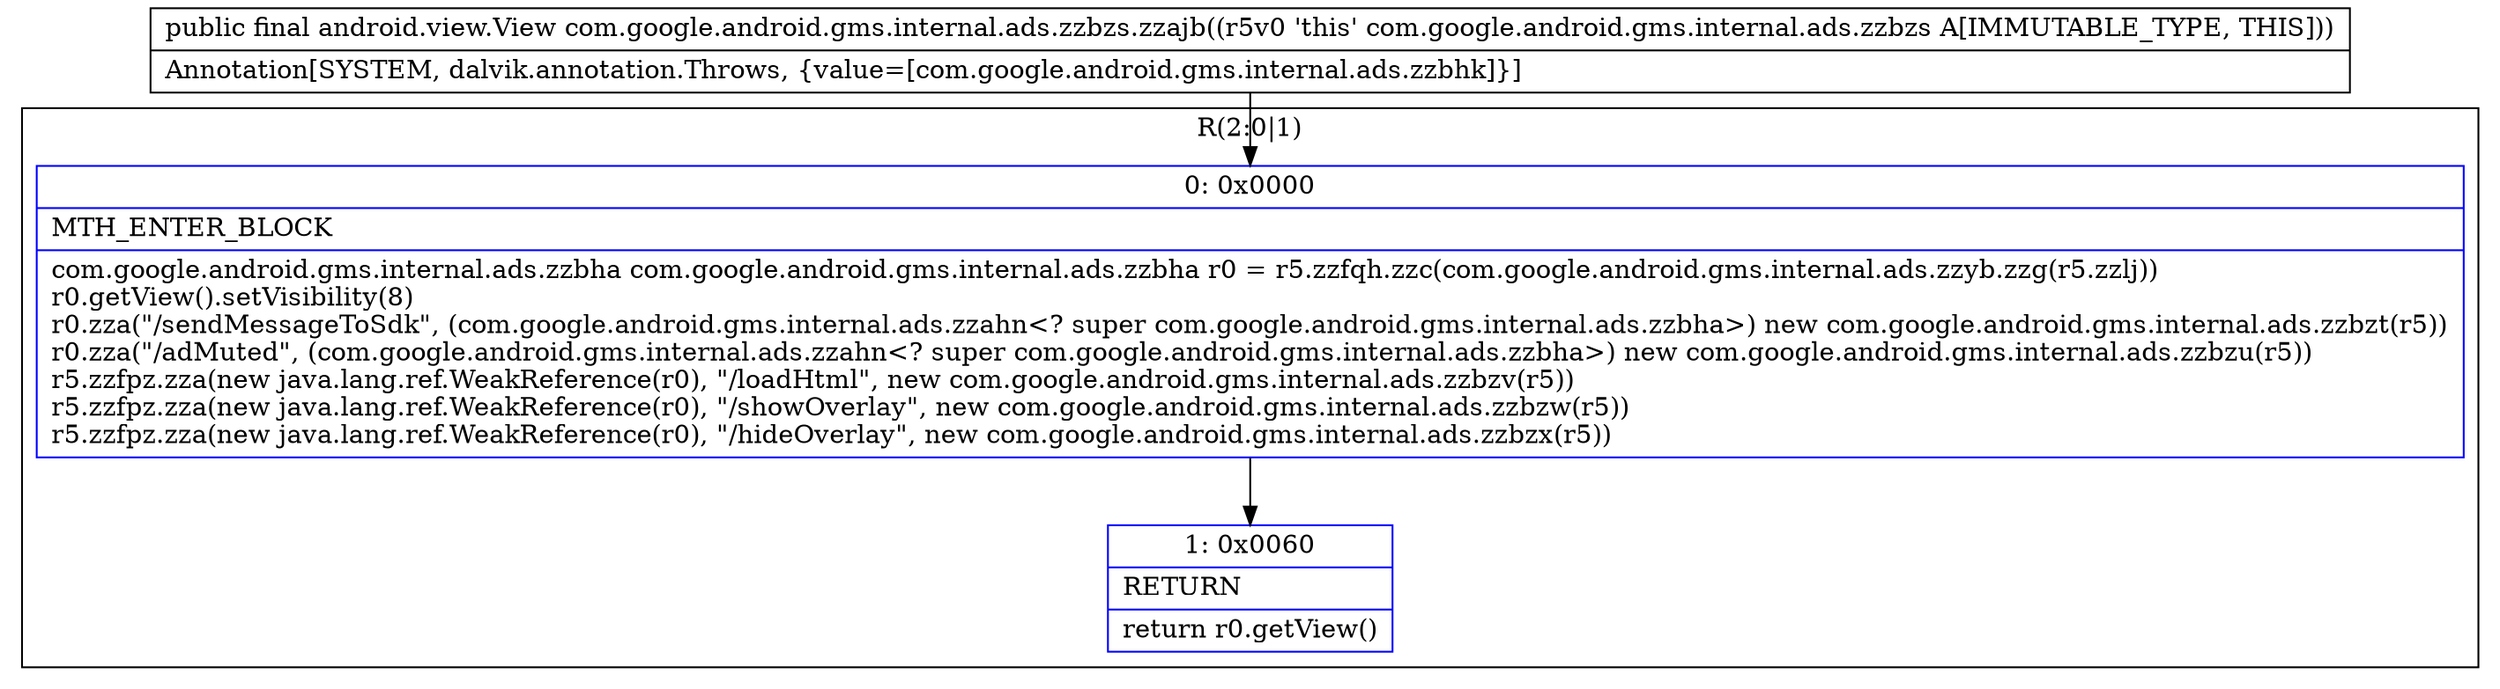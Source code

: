 digraph "CFG forcom.google.android.gms.internal.ads.zzbzs.zzajb()Landroid\/view\/View;" {
subgraph cluster_Region_281995968 {
label = "R(2:0|1)";
node [shape=record,color=blue];
Node_0 [shape=record,label="{0\:\ 0x0000|MTH_ENTER_BLOCK\l|com.google.android.gms.internal.ads.zzbha com.google.android.gms.internal.ads.zzbha r0 = r5.zzfqh.zzc(com.google.android.gms.internal.ads.zzyb.zzg(r5.zzlj))\lr0.getView().setVisibility(8)\lr0.zza(\"\/sendMessageToSdk\", (com.google.android.gms.internal.ads.zzahn\<? super com.google.android.gms.internal.ads.zzbha\>) new com.google.android.gms.internal.ads.zzbzt(r5))\lr0.zza(\"\/adMuted\", (com.google.android.gms.internal.ads.zzahn\<? super com.google.android.gms.internal.ads.zzbha\>) new com.google.android.gms.internal.ads.zzbzu(r5))\lr5.zzfpz.zza(new java.lang.ref.WeakReference(r0), \"\/loadHtml\", new com.google.android.gms.internal.ads.zzbzv(r5))\lr5.zzfpz.zza(new java.lang.ref.WeakReference(r0), \"\/showOverlay\", new com.google.android.gms.internal.ads.zzbzw(r5))\lr5.zzfpz.zza(new java.lang.ref.WeakReference(r0), \"\/hideOverlay\", new com.google.android.gms.internal.ads.zzbzx(r5))\l}"];
Node_1 [shape=record,label="{1\:\ 0x0060|RETURN\l|return r0.getView()\l}"];
}
MethodNode[shape=record,label="{public final android.view.View com.google.android.gms.internal.ads.zzbzs.zzajb((r5v0 'this' com.google.android.gms.internal.ads.zzbzs A[IMMUTABLE_TYPE, THIS]))  | Annotation[SYSTEM, dalvik.annotation.Throws, \{value=[com.google.android.gms.internal.ads.zzbhk]\}]\l}"];
MethodNode -> Node_0;
Node_0 -> Node_1;
}

